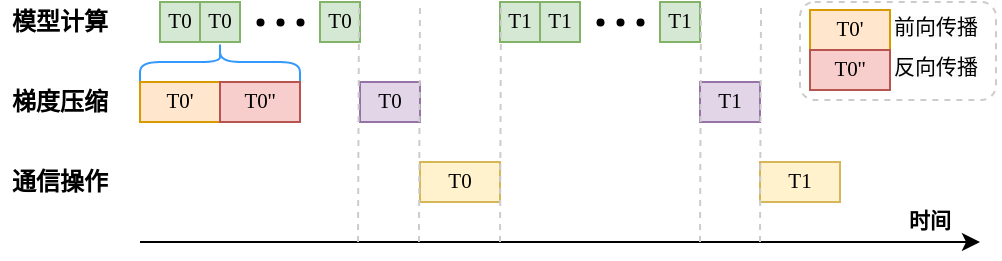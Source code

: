 <mxfile version="24.0.4" type="device">
  <diagram id="fX6SvXcw__c86Bd0TDHV" name="Page-1">
    <mxGraphModel dx="691" dy="397" grid="1" gridSize="10" guides="1" tooltips="1" connect="1" arrows="1" fold="1" page="1" pageScale="1" pageWidth="827" pageHeight="1169" math="0" shadow="0">
      <root>
        <mxCell id="0" />
        <mxCell id="1" parent="0" />
        <mxCell id="2" value="" style="endArrow=classic;html=1;" parent="1" edge="1">
          <mxGeometry width="50" height="50" relative="1" as="geometry">
            <mxPoint x="70" y="120" as="sourcePoint" />
            <mxPoint x="490" y="120" as="targetPoint" />
          </mxGeometry>
        </mxCell>
        <mxCell id="4" value="&lt;font data-font-src=&quot;https://fonts.googleapis.com/css?family=FangSong&quot;&gt;模型计算&lt;/font&gt;" style="rounded=0;whiteSpace=wrap;html=1;fontFamily=宋体;fillColor=none;strokeColor=none;fontStyle=1" parent="1" vertex="1">
          <mxGeometry width="60" height="20" as="geometry" />
        </mxCell>
        <mxCell id="5" value="&lt;font&gt;梯度压缩&lt;/font&gt;" style="rounded=0;whiteSpace=wrap;html=1;fontFamily=宋体;fillColor=none;strokeColor=none;fontStyle=1" parent="1" vertex="1">
          <mxGeometry y="40" width="60" height="20" as="geometry" />
        </mxCell>
        <mxCell id="6" value="&lt;font&gt;通信操作&lt;/font&gt;" style="rounded=0;whiteSpace=wrap;html=1;fontFamily=宋体;fillColor=none;strokeColor=none;fontStyle=1" parent="1" vertex="1">
          <mxGeometry y="80" width="60" height="20" as="geometry" />
        </mxCell>
        <mxCell id="10" value="&lt;font style=&quot;font-size: 10.5px;&quot;&gt;T0&lt;/font&gt;" style="rounded=0;whiteSpace=wrap;html=1;fontFamily=Times New Roman;fillColor=#d5e8d4;strokeColor=#82b366;fontSize=10.5;" parent="1" vertex="1">
          <mxGeometry x="80" width="20" height="20" as="geometry" />
        </mxCell>
        <mxCell id="11" value="&lt;font style=&quot;font-size: 10.5px;&quot;&gt;T0&lt;/font&gt;" style="rounded=0;whiteSpace=wrap;html=1;fontFamily=Times New Roman;fillColor=#d5e8d4;strokeColor=#82b366;fontSize=10.5;" parent="1" vertex="1">
          <mxGeometry x="100" width="20" height="20" as="geometry" />
        </mxCell>
        <mxCell id="12" value="&lt;font style=&quot;font-size: 10.5px;&quot;&gt;T0&lt;/font&gt;" style="rounded=0;whiteSpace=wrap;html=1;fontFamily=Times New Roman;fillColor=#d5e8d4;strokeColor=#82b366;fontSize=10.5;" parent="1" vertex="1">
          <mxGeometry x="160" width="20" height="20" as="geometry" />
        </mxCell>
        <mxCell id="16" value="" style="group" parent="1" vertex="1" connectable="0">
          <mxGeometry x="120" width="40" height="20" as="geometry" />
        </mxCell>
        <mxCell id="13" value="" style="shape=waypoint;sketch=0;fillStyle=solid;size=6;pointerEvents=1;points=[];fillColor=none;resizable=0;rotatable=0;perimeter=centerPerimeter;snapToPoint=1;fontFamily=Times New Roman;strokeWidth=0;perimeterSpacing=0;strokeColor=default;" parent="16" vertex="1">
          <mxGeometry width="20" height="20" as="geometry" />
        </mxCell>
        <mxCell id="14" value="" style="shape=waypoint;sketch=0;fillStyle=solid;size=6;pointerEvents=1;points=[];fillColor=none;resizable=0;rotatable=0;perimeter=centerPerimeter;snapToPoint=1;fontFamily=Times New Roman;strokeWidth=0;perimeterSpacing=0;strokeColor=default;" parent="16" vertex="1">
          <mxGeometry x="10" width="20" height="20" as="geometry" />
        </mxCell>
        <mxCell id="15" value="" style="shape=waypoint;sketch=0;fillStyle=solid;size=6;pointerEvents=1;points=[];fillColor=none;resizable=0;rotatable=0;perimeter=centerPerimeter;snapToPoint=1;fontFamily=Times New Roman;strokeWidth=0;perimeterSpacing=0;strokeColor=default;" parent="16" vertex="1">
          <mxGeometry x="20" width="20" height="20" as="geometry" />
        </mxCell>
        <mxCell id="17" value="&lt;font style=&quot;font-size: 10.5px;&quot;&gt;T0&lt;/font&gt;" style="rounded=0;whiteSpace=wrap;html=1;fontFamily=Times New Roman;fillColor=#e1d5e7;strokeColor=#9673a6;fontSize=10.5;" parent="1" vertex="1">
          <mxGeometry x="180" y="40" width="30" height="20" as="geometry" />
        </mxCell>
        <mxCell id="18" value="&lt;font style=&quot;font-size: 10.5px;&quot;&gt;T0&lt;/font&gt;" style="rounded=0;whiteSpace=wrap;html=1;fontFamily=Times New Roman;fillColor=#fff2cc;strokeColor=#d6b656;fontSize=10.5;" parent="1" vertex="1">
          <mxGeometry x="210" y="80" width="40" height="20" as="geometry" />
        </mxCell>
        <mxCell id="20" value="&lt;font style=&quot;font-size: 10.5px;&quot;&gt;T1&lt;/font&gt;" style="rounded=0;whiteSpace=wrap;html=1;fontFamily=Times New Roman;fillColor=#d5e8d4;strokeColor=#82b366;fontSize=10.5;" parent="1" vertex="1">
          <mxGeometry x="250" width="20" height="20" as="geometry" />
        </mxCell>
        <mxCell id="21" value="&lt;font style=&quot;font-size: 10.5px;&quot;&gt;T1&lt;/font&gt;" style="rounded=0;whiteSpace=wrap;html=1;fontFamily=Times New Roman;fillColor=#d5e8d4;strokeColor=#82b366;fontSize=10.5;" parent="1" vertex="1">
          <mxGeometry x="270" width="20" height="20" as="geometry" />
        </mxCell>
        <mxCell id="22" value="&lt;font style=&quot;font-size: 10.5px;&quot;&gt;T1&lt;/font&gt;" style="rounded=0;whiteSpace=wrap;html=1;fontFamily=Times New Roman;fillColor=#d5e8d4;strokeColor=#82b366;fontSize=10.5;" parent="1" vertex="1">
          <mxGeometry x="330" width="20" height="20" as="geometry" />
        </mxCell>
        <mxCell id="23" value="" style="group" parent="1" vertex="1" connectable="0">
          <mxGeometry x="290" width="40" height="20" as="geometry" />
        </mxCell>
        <mxCell id="24" value="" style="shape=waypoint;sketch=0;fillStyle=solid;size=6;pointerEvents=1;points=[];fillColor=none;resizable=0;rotatable=0;perimeter=centerPerimeter;snapToPoint=1;fontFamily=Times New Roman;strokeWidth=0;perimeterSpacing=0;strokeColor=default;" parent="23" vertex="1">
          <mxGeometry width="20" height="20" as="geometry" />
        </mxCell>
        <mxCell id="25" value="" style="shape=waypoint;sketch=0;fillStyle=solid;size=6;pointerEvents=1;points=[];fillColor=none;resizable=0;rotatable=0;perimeter=centerPerimeter;snapToPoint=1;fontFamily=Times New Roman;strokeWidth=0;perimeterSpacing=0;strokeColor=default;" parent="23" vertex="1">
          <mxGeometry x="10" width="20" height="20" as="geometry" />
        </mxCell>
        <mxCell id="26" value="" style="shape=waypoint;sketch=0;fillStyle=solid;size=6;pointerEvents=1;points=[];fillColor=none;resizable=0;rotatable=0;perimeter=centerPerimeter;snapToPoint=1;fontFamily=Times New Roman;strokeWidth=0;perimeterSpacing=0;strokeColor=default;" parent="23" vertex="1">
          <mxGeometry x="20" width="20" height="20" as="geometry" />
        </mxCell>
        <mxCell id="27" value="&lt;font style=&quot;font-size: 10.5px;&quot;&gt;T1&lt;/font&gt;" style="rounded=0;whiteSpace=wrap;html=1;fontFamily=Times New Roman;fillColor=#e1d5e7;strokeColor=#9673a6;fontSize=10.5;" parent="1" vertex="1">
          <mxGeometry x="350" y="40" width="30" height="20" as="geometry" />
        </mxCell>
        <mxCell id="28" value="&lt;font style=&quot;font-size: 10.5px;&quot;&gt;T1&lt;/font&gt;" style="rounded=0;whiteSpace=wrap;html=1;fontFamily=Times New Roman;fillColor=#fff2cc;strokeColor=#d6b656;fontSize=10.5;" parent="1" vertex="1">
          <mxGeometry x="380" y="80" width="40" height="20" as="geometry" />
        </mxCell>
        <mxCell id="29" value="" style="endArrow=none;dashed=1;html=1;fontFamily=Times New Roman;strokeColor=#CCCCCC;" parent="1" edge="1">
          <mxGeometry width="50" height="50" relative="1" as="geometry">
            <mxPoint x="179" y="120" as="sourcePoint" />
            <mxPoint x="179.52" as="targetPoint" />
          </mxGeometry>
        </mxCell>
        <mxCell id="30" value="" style="endArrow=none;dashed=1;html=1;fontFamily=Times New Roman;strokeColor=#CCCCCC;" parent="1" edge="1">
          <mxGeometry width="50" height="50" relative="1" as="geometry">
            <mxPoint x="209.48" y="120" as="sourcePoint" />
            <mxPoint x="210.0" as="targetPoint" />
          </mxGeometry>
        </mxCell>
        <mxCell id="31" value="" style="endArrow=none;dashed=1;html=1;fontFamily=Times New Roman;strokeColor=#CCCCCC;" parent="1" edge="1">
          <mxGeometry width="50" height="50" relative="1" as="geometry">
            <mxPoint x="250" y="120" as="sourcePoint" />
            <mxPoint x="250.52" as="targetPoint" />
          </mxGeometry>
        </mxCell>
        <mxCell id="32" value="" style="endArrow=none;dashed=1;html=1;fontFamily=Times New Roman;strokeColor=#CCCCCC;" parent="1" edge="1">
          <mxGeometry width="50" height="50" relative="1" as="geometry">
            <mxPoint x="350" y="120" as="sourcePoint" />
            <mxPoint x="350.52" as="targetPoint" />
          </mxGeometry>
        </mxCell>
        <mxCell id="33" value="" style="endArrow=none;dashed=1;html=1;fontFamily=Times New Roman;strokeColor=#CCCCCC;" parent="1" edge="1">
          <mxGeometry width="50" height="50" relative="1" as="geometry">
            <mxPoint x="380" y="120" as="sourcePoint" />
            <mxPoint x="380.52" as="targetPoint" />
          </mxGeometry>
        </mxCell>
        <mxCell id="34" value="" style="shape=curlyBracket;whiteSpace=wrap;html=1;rounded=1;labelPosition=left;verticalLabelPosition=middle;align=right;verticalAlign=middle;strokeColor=#3399FF;strokeWidth=1;fontFamily=Times New Roman;fillColor=none;rotation=90;" parent="1" vertex="1">
          <mxGeometry x="100" y="-10" width="20" height="80" as="geometry" />
        </mxCell>
        <mxCell id="36" value="&lt;font style=&quot;font-size: 10.5px;&quot;&gt;T0&#39;&lt;/font&gt;" style="rounded=0;whiteSpace=wrap;html=1;fontFamily=Times New Roman;fillColor=#ffe6cc;strokeColor=#d79b00;fontSize=10.5;" parent="1" vertex="1">
          <mxGeometry x="70" y="40" width="40" height="20" as="geometry" />
        </mxCell>
        <mxCell id="38" value="&lt;font style=&quot;font-size: 10.5px;&quot;&gt;T0&#39;&#39;&lt;/font&gt;" style="rounded=0;whiteSpace=wrap;html=1;fontFamily=Times New Roman;fillColor=#f8cecc;strokeColor=#b85450;fontSize=10.5;" parent="1" vertex="1">
          <mxGeometry x="110" y="40" width="40" height="20" as="geometry" />
        </mxCell>
        <mxCell id="46" value="&lt;font style=&quot;font-size: 10.5px;&quot;&gt;时间&lt;/font&gt;" style="rounded=0;whiteSpace=wrap;html=1;fontFamily=宋体;fillColor=none;strokeColor=none;fontStyle=1;fontSize=10.5;" parent="1" vertex="1">
          <mxGeometry x="450" y="100" width="30" height="20" as="geometry" />
        </mxCell>
        <mxCell id="47" value="" style="group" parent="1" vertex="1" connectable="0">
          <mxGeometry x="400" width="100" height="49" as="geometry" />
        </mxCell>
        <mxCell id="44" value="" style="rounded=1;whiteSpace=wrap;html=1;strokeColor=#CCCCCC;strokeWidth=1;fontFamily=Times New Roman;fillColor=none;dashed=1;" parent="47" vertex="1">
          <mxGeometry width="98" height="49" as="geometry" />
        </mxCell>
        <mxCell id="39" value="&lt;span style=&quot;color: rgb(0, 0, 0); font-size: 10.5px; font-style: normal; font-variant-ligatures: normal; font-variant-caps: normal; font-weight: 400; letter-spacing: normal; orphans: 2; text-align: center; text-indent: 0px; text-transform: none; widows: 2; word-spacing: 0px; -webkit-text-stroke-width: 0px; background-color: rgb(251, 251, 251); text-decoration-thickness: initial; text-decoration-style: initial; text-decoration-color: initial; float: none; display: inline !important;&quot;&gt;前向传播&lt;/span&gt;" style="text;whiteSpace=wrap;html=1;fontFamily=宋体;fontSize=10.5;" parent="47" vertex="1">
          <mxGeometry x="45" width="55" height="20" as="geometry" />
        </mxCell>
        <mxCell id="41" value="&lt;font style=&quot;font-size: 10.5px;&quot;&gt;T0&#39;&lt;/font&gt;" style="rounded=0;whiteSpace=wrap;html=1;fontFamily=Times New Roman;fillColor=#ffe6cc;strokeColor=#d79b00;fontSize=10.5;" parent="47" vertex="1">
          <mxGeometry x="5" y="4" width="40" height="20" as="geometry" />
        </mxCell>
        <mxCell id="42" value="&lt;font style=&quot;font-size: 10.5px;&quot;&gt;T0&#39;&#39;&lt;/font&gt;" style="rounded=0;whiteSpace=wrap;html=1;fontFamily=Times New Roman;fillColor=#f8cecc;strokeColor=#b85450;fontSize=10.5;" parent="47" vertex="1">
          <mxGeometry x="5" y="24" width="40" height="20" as="geometry" />
        </mxCell>
        <mxCell id="43" value="&lt;span style=&quot;color: rgb(0, 0, 0); font-size: 10.5px; font-style: normal; font-variant-ligatures: normal; font-variant-caps: normal; font-weight: 400; letter-spacing: normal; orphans: 2; text-align: center; text-indent: 0px; text-transform: none; widows: 2; word-spacing: 0px; -webkit-text-stroke-width: 0px; background-color: rgb(251, 251, 251); text-decoration-thickness: initial; text-decoration-style: initial; text-decoration-color: initial; float: none; display: inline !important;&quot;&gt;反向传播&lt;/span&gt;" style="text;whiteSpace=wrap;html=1;fontFamily=宋体;fontSize=10.5;" parent="47" vertex="1">
          <mxGeometry x="45" y="20" width="55" height="20" as="geometry" />
        </mxCell>
      </root>
    </mxGraphModel>
  </diagram>
</mxfile>
